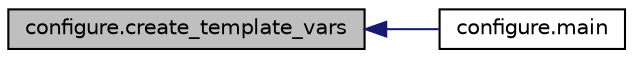 digraph "configure.create_template_vars"
{
  edge [fontname="Helvetica",fontsize="10",labelfontname="Helvetica",labelfontsize="10"];
  node [fontname="Helvetica",fontsize="10",shape=record];
  rankdir="LR";
  Node11 [label="configure.create_template_vars",height=0.2,width=0.4,color="black", fillcolor="grey75", style="filled", fontcolor="black"];
  Node11 -> Node12 [dir="back",color="midnightblue",fontsize="10",style="solid"];
  Node12 [label="configure.main",height=0.2,width=0.4,color="black", fillcolor="white", style="filled",URL="$namespaceconfigure.html#ab36af005492375c1144a850d45fb1a42"];
}
